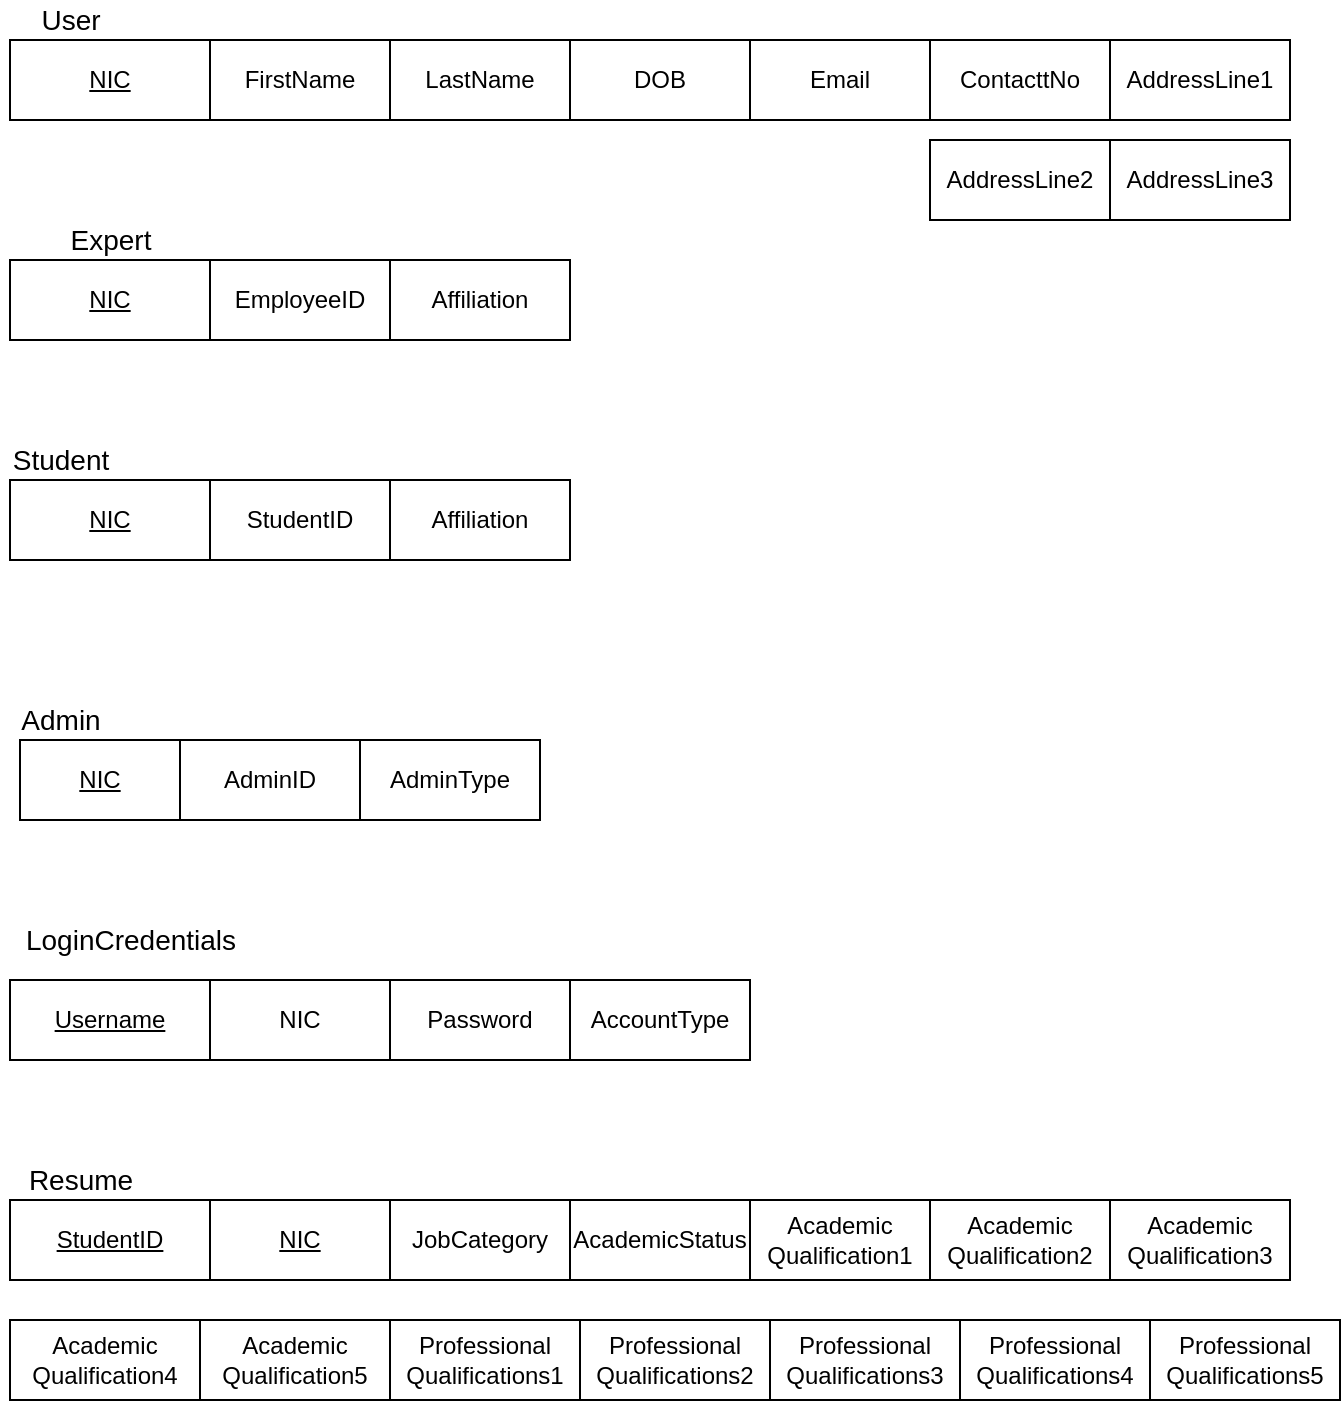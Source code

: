 <mxfile version="13.0.0" type="device"><diagram id="wMA9DiJnnj0O1YBSnwj3" name="Page-1"><mxGraphModel dx="868" dy="544" grid="1" gridSize="10" guides="1" tooltips="1" connect="1" arrows="1" fold="1" page="1" pageScale="1" pageWidth="1169" pageHeight="827" math="0" shadow="0"><root><mxCell id="0"/><mxCell id="1" parent="0"/><mxCell id="MYxrwNUlqwwcJ7NV0E5U-1" value="&lt;font style=&quot;font-size: 14px&quot;&gt;User&lt;/font&gt;" style="text;html=1;align=center;verticalAlign=middle;resizable=0;points=[];autosize=1;" vertex="1" parent="1"><mxGeometry x="125" y="20" width="50" height="20" as="geometry"/></mxCell><mxCell id="MYxrwNUlqwwcJ7NV0E5U-2" value="&lt;font style=&quot;font-size: 14px&quot;&gt;Expert&lt;/font&gt;" style="text;html=1;align=center;verticalAlign=middle;resizable=0;points=[];autosize=1;" vertex="1" parent="1"><mxGeometry x="140" y="130" width="60" height="20" as="geometry"/></mxCell><mxCell id="MYxrwNUlqwwcJ7NV0E5U-3" value="&lt;font style=&quot;font-size: 14px&quot;&gt;Student&lt;/font&gt;" style="text;html=1;align=center;verticalAlign=middle;resizable=0;points=[];autosize=1;" vertex="1" parent="1"><mxGeometry x="115" y="240" width="60" height="20" as="geometry"/></mxCell><mxCell id="MYxrwNUlqwwcJ7NV0E5U-4" value="&lt;font style=&quot;font-size: 14px&quot;&gt;Admin&lt;/font&gt;" style="text;html=1;align=center;verticalAlign=middle;resizable=0;points=[];autosize=1;" vertex="1" parent="1"><mxGeometry x="115" y="370" width="60" height="20" as="geometry"/></mxCell><mxCell id="MYxrwNUlqwwcJ7NV0E5U-5" value="&lt;font style=&quot;font-size: 14px&quot;&gt;LoginCredentials&lt;/font&gt;" style="text;html=1;align=center;verticalAlign=middle;resizable=0;points=[];autosize=1;" vertex="1" parent="1"><mxGeometry x="120" y="480" width="120" height="20" as="geometry"/></mxCell><mxCell id="MYxrwNUlqwwcJ7NV0E5U-6" value="&lt;font style=&quot;font-size: 14px&quot;&gt;Resume&lt;/font&gt;" style="text;html=1;align=center;verticalAlign=middle;resizable=0;points=[];autosize=1;" vertex="1" parent="1"><mxGeometry x="120" y="600" width="70" height="20" as="geometry"/></mxCell><mxCell id="MYxrwNUlqwwcJ7NV0E5U-7" value="&lt;u&gt;&lt;font style=&quot;font-size: 12px&quot;&gt;NIC&lt;/font&gt;&lt;/u&gt;" style="rounded=0;whiteSpace=wrap;html=1;" vertex="1" parent="1"><mxGeometry x="120" y="40" width="100" height="40" as="geometry"/></mxCell><mxCell id="MYxrwNUlqwwcJ7NV0E5U-8" value="FirstName" style="rounded=0;whiteSpace=wrap;html=1;fontStyle=0" vertex="1" parent="1"><mxGeometry x="220" y="40" width="90" height="40" as="geometry"/></mxCell><mxCell id="MYxrwNUlqwwcJ7NV0E5U-9" value="DOB" style="rounded=0;whiteSpace=wrap;html=1;" vertex="1" parent="1"><mxGeometry x="400" y="40" width="90" height="40" as="geometry"/></mxCell><mxCell id="MYxrwNUlqwwcJ7NV0E5U-10" value="&lt;span&gt;AddressLine2&lt;/span&gt;" style="rounded=0;whiteSpace=wrap;html=1;" vertex="1" parent="1"><mxGeometry x="580" y="90" width="90" height="40" as="geometry"/></mxCell><mxCell id="MYxrwNUlqwwcJ7NV0E5U-11" value="AddressLine3" style="rounded=0;whiteSpace=wrap;html=1;" vertex="1" parent="1"><mxGeometry x="670" y="90" width="90" height="40" as="geometry"/></mxCell><mxCell id="MYxrwNUlqwwcJ7NV0E5U-12" value="&lt;u&gt;&lt;font style=&quot;font-size: 12px&quot;&gt;NIC&lt;/font&gt;&lt;/u&gt;" style="rounded=0;whiteSpace=wrap;html=1;" vertex="1" parent="1"><mxGeometry x="120" y="150" width="100" height="40" as="geometry"/></mxCell><mxCell id="MYxrwNUlqwwcJ7NV0E5U-13" value="EmployeeID" style="rounded=0;whiteSpace=wrap;html=1;" vertex="1" parent="1"><mxGeometry x="220" y="150" width="90" height="40" as="geometry"/></mxCell><mxCell id="MYxrwNUlqwwcJ7NV0E5U-14" value="Affiliation" style="rounded=0;whiteSpace=wrap;html=1;" vertex="1" parent="1"><mxGeometry x="310" y="150" width="90" height="40" as="geometry"/></mxCell><mxCell id="MYxrwNUlqwwcJ7NV0E5U-15" value="&lt;u&gt;&lt;font style=&quot;font-size: 12px&quot;&gt;NIC&lt;/font&gt;&lt;/u&gt;" style="rounded=0;whiteSpace=wrap;html=1;" vertex="1" parent="1"><mxGeometry x="120" y="260" width="100" height="40" as="geometry"/></mxCell><mxCell id="MYxrwNUlqwwcJ7NV0E5U-16" value="StudentID" style="rounded=0;whiteSpace=wrap;html=1;" vertex="1" parent="1"><mxGeometry x="220" y="260" width="90" height="40" as="geometry"/></mxCell><mxCell id="MYxrwNUlqwwcJ7NV0E5U-17" value="Affiliation" style="rounded=0;whiteSpace=wrap;html=1;" vertex="1" parent="1"><mxGeometry x="310" y="260" width="90" height="40" as="geometry"/></mxCell><mxCell id="MYxrwNUlqwwcJ7NV0E5U-18" value="&lt;u&gt;&lt;font style=&quot;font-size: 12px&quot;&gt;NIC&lt;/font&gt;&lt;/u&gt;" style="rounded=0;whiteSpace=wrap;html=1;" vertex="1" parent="1"><mxGeometry x="125" y="390" width="80" height="40" as="geometry"/></mxCell><mxCell id="MYxrwNUlqwwcJ7NV0E5U-19" value="AdminID" style="rounded=0;whiteSpace=wrap;html=1;" vertex="1" parent="1"><mxGeometry x="205" y="390" width="90" height="40" as="geometry"/></mxCell><mxCell id="MYxrwNUlqwwcJ7NV0E5U-20" value="AdminType" style="rounded=0;whiteSpace=wrap;html=1;" vertex="1" parent="1"><mxGeometry x="295" y="390" width="90" height="40" as="geometry"/></mxCell><mxCell id="MYxrwNUlqwwcJ7NV0E5U-21" value="&lt;u&gt;&lt;font style=&quot;font-size: 12px&quot;&gt;Username&lt;/font&gt;&lt;/u&gt;" style="rounded=0;whiteSpace=wrap;html=1;" vertex="1" parent="1"><mxGeometry x="120" y="510" width="100" height="40" as="geometry"/></mxCell><mxCell id="MYxrwNUlqwwcJ7NV0E5U-22" value="NIC" style="rounded=0;whiteSpace=wrap;html=1;" vertex="1" parent="1"><mxGeometry x="220" y="510" width="90" height="40" as="geometry"/></mxCell><mxCell id="MYxrwNUlqwwcJ7NV0E5U-23" value="Password" style="rounded=0;whiteSpace=wrap;html=1;" vertex="1" parent="1"><mxGeometry x="310" y="510" width="90" height="40" as="geometry"/></mxCell><mxCell id="MYxrwNUlqwwcJ7NV0E5U-24" value="AccountType" style="rounded=0;whiteSpace=wrap;html=1;" vertex="1" parent="1"><mxGeometry x="400" y="510" width="90" height="40" as="geometry"/></mxCell><mxCell id="MYxrwNUlqwwcJ7NV0E5U-25" value="Academic&lt;br&gt;Qualification1" style="rounded=0;whiteSpace=wrap;html=1;" vertex="1" parent="1"><mxGeometry x="490" y="620" width="90" height="40" as="geometry"/></mxCell><mxCell id="MYxrwNUlqwwcJ7NV0E5U-26" value="Academic&lt;br&gt;Qualification2" style="rounded=0;whiteSpace=wrap;html=1;" vertex="1" parent="1"><mxGeometry x="580" y="620" width="90" height="40" as="geometry"/></mxCell><mxCell id="MYxrwNUlqwwcJ7NV0E5U-27" value="Academic&lt;br&gt;Qualification3" style="rounded=0;whiteSpace=wrap;html=1;" vertex="1" parent="1"><mxGeometry x="670" y="620" width="90" height="40" as="geometry"/></mxCell><mxCell id="MYxrwNUlqwwcJ7NV0E5U-28" value="Academic&lt;br&gt;Qualification4" style="rounded=0;whiteSpace=wrap;html=1;" vertex="1" parent="1"><mxGeometry x="120" y="680" width="95" height="40" as="geometry"/></mxCell><mxCell id="MYxrwNUlqwwcJ7NV0E5U-29" value="Academic&lt;br&gt;Qualification5" style="rounded=0;whiteSpace=wrap;html=1;" vertex="1" parent="1"><mxGeometry x="215" y="680" width="95" height="40" as="geometry"/></mxCell><mxCell id="MYxrwNUlqwwcJ7NV0E5U-30" value="Professional&lt;br&gt;Qualifications1" style="rounded=0;whiteSpace=wrap;html=1;" vertex="1" parent="1"><mxGeometry x="310" y="680" width="95" height="40" as="geometry"/></mxCell><mxCell id="MYxrwNUlqwwcJ7NV0E5U-31" value="Professional&lt;br&gt;Qualifications2" style="rounded=0;whiteSpace=wrap;html=1;" vertex="1" parent="1"><mxGeometry x="405" y="680" width="95" height="40" as="geometry"/></mxCell><mxCell id="MYxrwNUlqwwcJ7NV0E5U-32" value="Professional&lt;br&gt;Qualifications3" style="rounded=0;whiteSpace=wrap;html=1;" vertex="1" parent="1"><mxGeometry x="500" y="680" width="95" height="40" as="geometry"/></mxCell><mxCell id="MYxrwNUlqwwcJ7NV0E5U-33" value="Professional&lt;br&gt;Qualifications4" style="rounded=0;whiteSpace=wrap;html=1;" vertex="1" parent="1"><mxGeometry x="595" y="680" width="95" height="40" as="geometry"/></mxCell><mxCell id="MYxrwNUlqwwcJ7NV0E5U-34" value="Professional&lt;br&gt;Qualifications5" style="rounded=0;whiteSpace=wrap;html=1;" vertex="1" parent="1"><mxGeometry x="690" y="680" width="95" height="40" as="geometry"/></mxCell><mxCell id="MYxrwNUlqwwcJ7NV0E5U-35" value="&lt;u&gt;&lt;font style=&quot;font-size: 12px&quot;&gt;StudentID&lt;/font&gt;&lt;/u&gt;" style="rounded=0;whiteSpace=wrap;html=1;" vertex="1" parent="1"><mxGeometry x="120" y="620" width="100" height="40" as="geometry"/></mxCell><mxCell id="MYxrwNUlqwwcJ7NV0E5U-36" value="&lt;u&gt;NIC&lt;/u&gt;" style="rounded=0;whiteSpace=wrap;html=1;" vertex="1" parent="1"><mxGeometry x="220" y="620" width="90" height="40" as="geometry"/></mxCell><mxCell id="MYxrwNUlqwwcJ7NV0E5U-37" value="JobCategory" style="rounded=0;whiteSpace=wrap;html=1;" vertex="1" parent="1"><mxGeometry x="310" y="620" width="90" height="40" as="geometry"/></mxCell><mxCell id="MYxrwNUlqwwcJ7NV0E5U-38" value="AcademicStatus" style="rounded=0;whiteSpace=wrap;html=1;" vertex="1" parent="1"><mxGeometry x="400" y="620" width="90" height="40" as="geometry"/></mxCell><mxCell id="MYxrwNUlqwwcJ7NV0E5U-41" value="Email" style="rounded=0;whiteSpace=wrap;html=1;" vertex="1" parent="1"><mxGeometry x="490" y="40" width="90" height="40" as="geometry"/></mxCell><mxCell id="MYxrwNUlqwwcJ7NV0E5U-42" value="LastName" style="rounded=0;whiteSpace=wrap;html=1;" vertex="1" parent="1"><mxGeometry x="310" y="40" width="90" height="40" as="geometry"/></mxCell><mxCell id="MYxrwNUlqwwcJ7NV0E5U-43" value="ContacttNo" style="rounded=0;whiteSpace=wrap;html=1;" vertex="1" parent="1"><mxGeometry x="580" y="40" width="90" height="40" as="geometry"/></mxCell><mxCell id="MYxrwNUlqwwcJ7NV0E5U-44" value="AddressLine1" style="rounded=0;whiteSpace=wrap;html=1;" vertex="1" parent="1"><mxGeometry x="670" y="40" width="90" height="40" as="geometry"/></mxCell></root></mxGraphModel></diagram></mxfile>